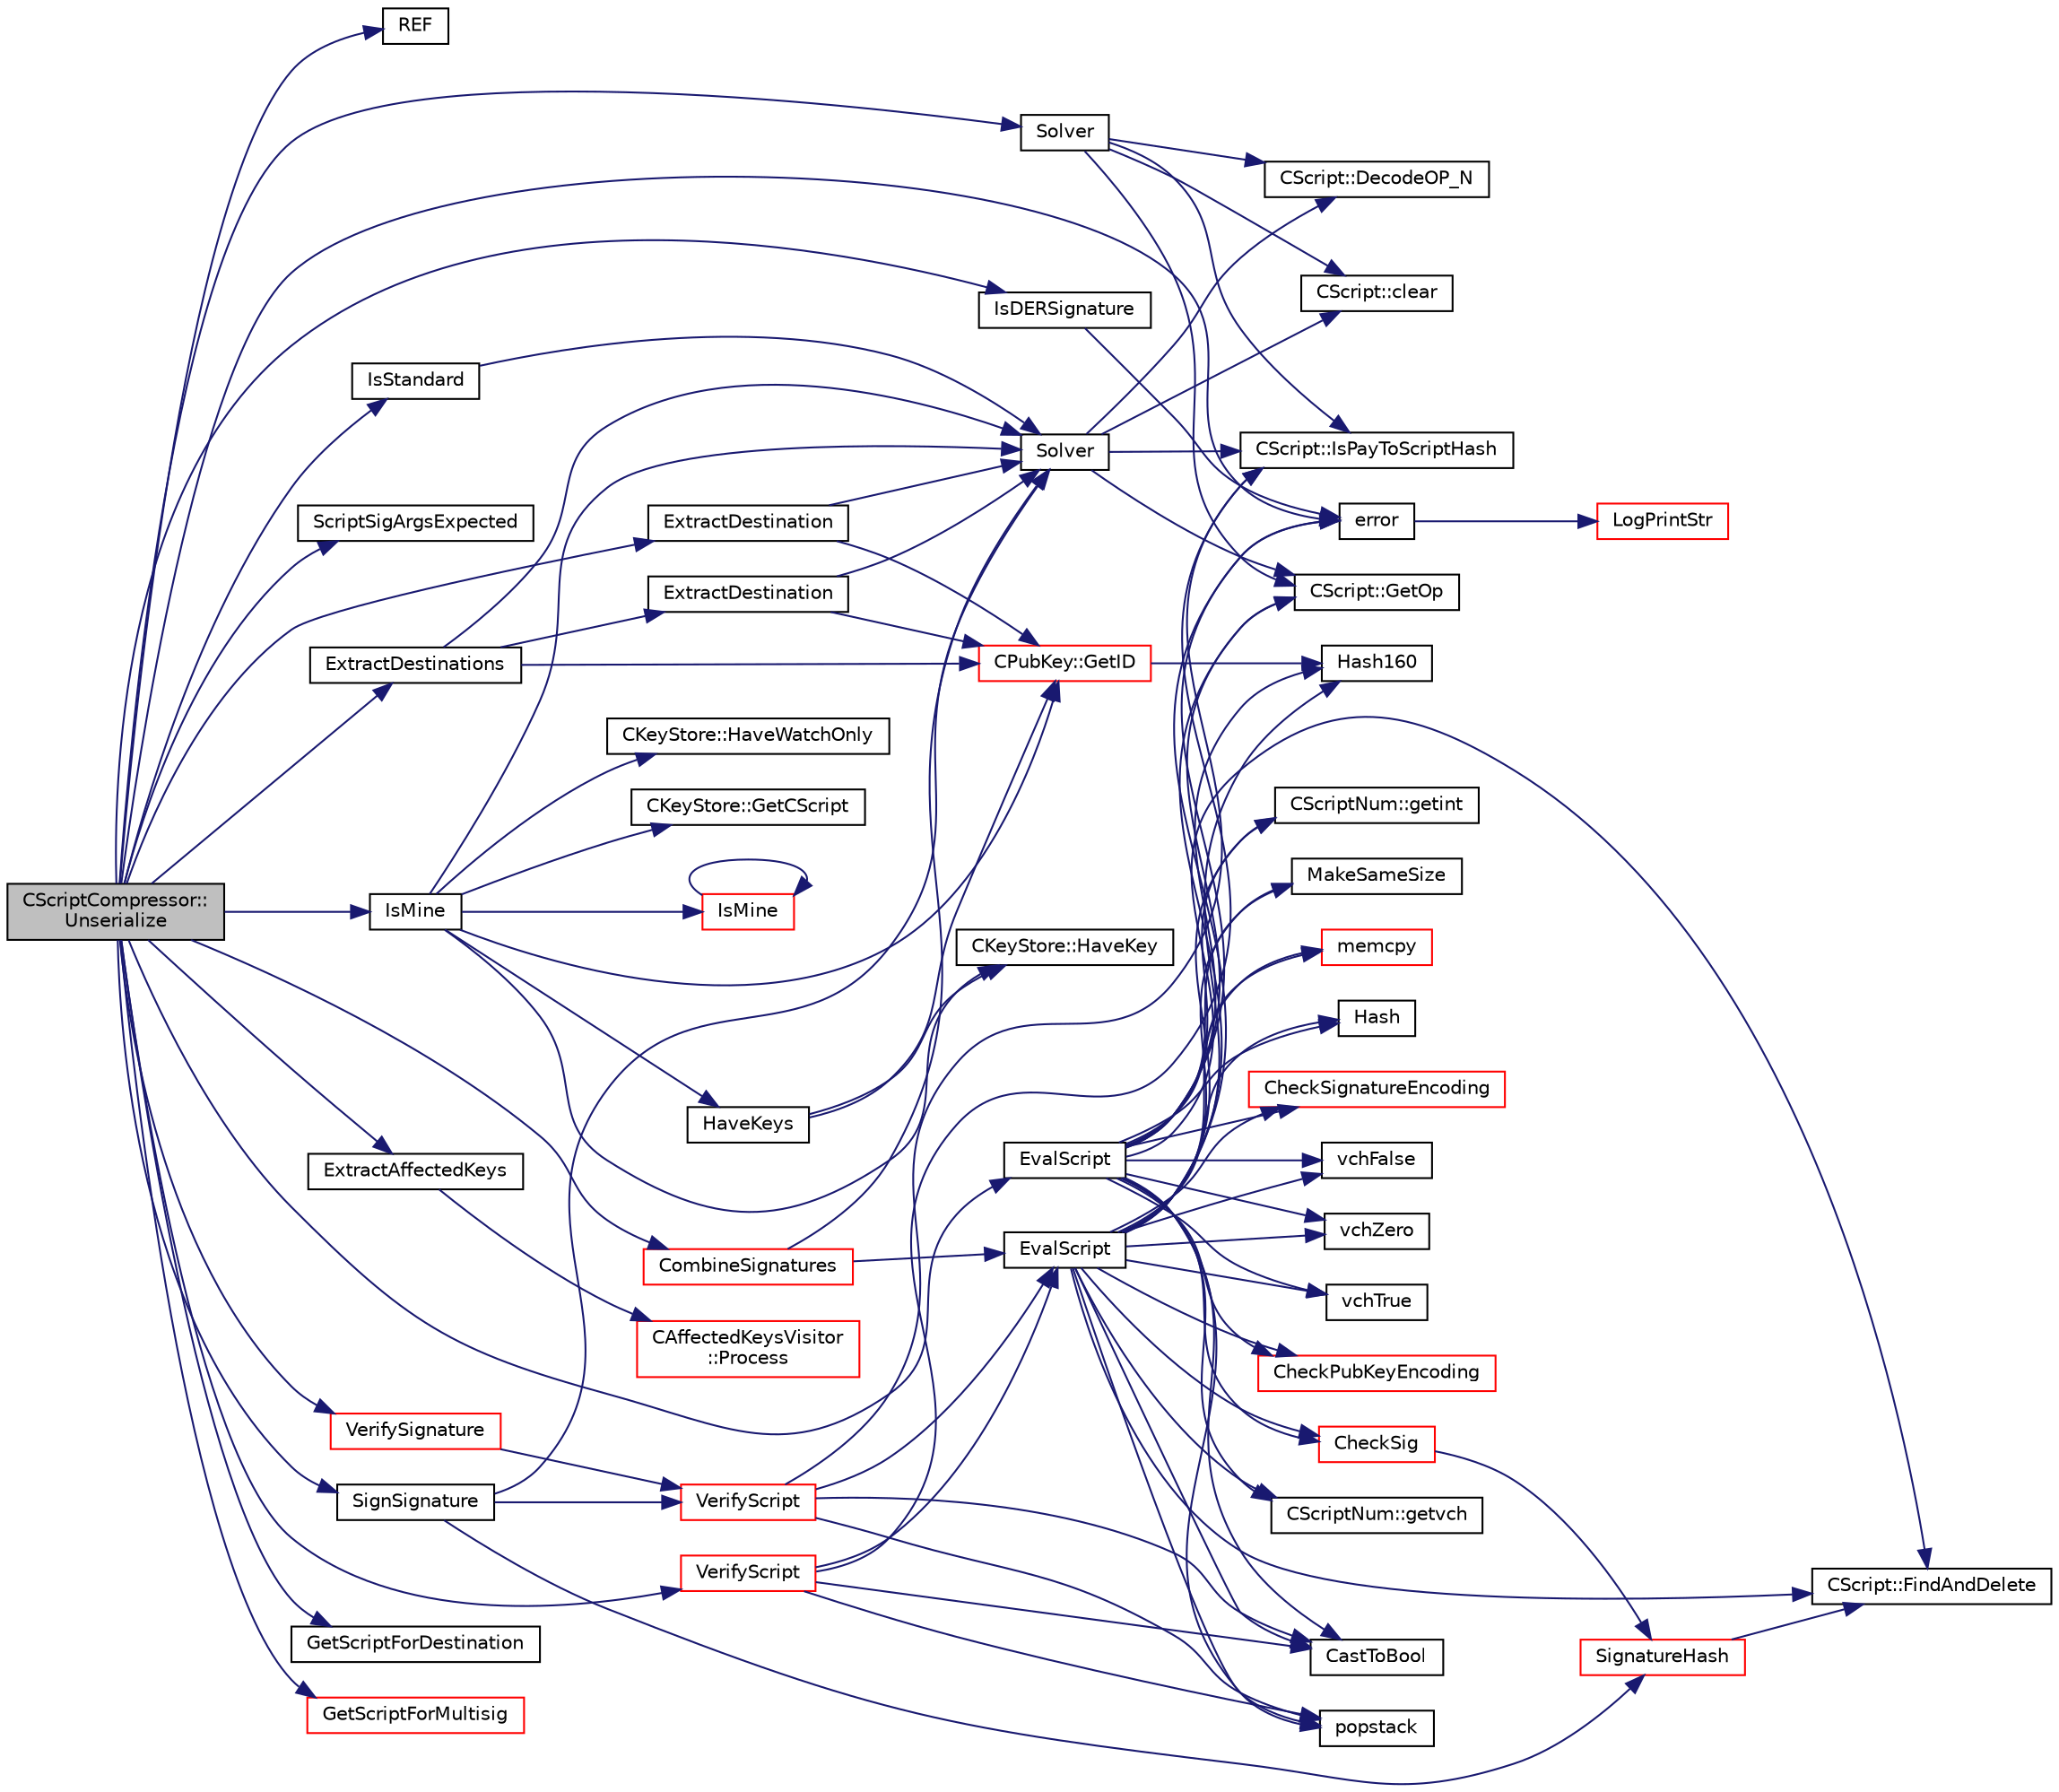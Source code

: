 digraph "CScriptCompressor::Unserialize"
{
  edge [fontname="Helvetica",fontsize="10",labelfontname="Helvetica",labelfontsize="10"];
  node [fontname="Helvetica",fontsize="10",shape=record];
  rankdir="LR";
  Node67 [label="CScriptCompressor::\lUnserialize",height=0.2,width=0.4,color="black", fillcolor="grey75", style="filled", fontcolor="black"];
  Node67 -> Node68 [color="midnightblue",fontsize="10",style="solid",fontname="Helvetica"];
  Node68 [label="REF",height=0.2,width=0.4,color="black", fillcolor="white", style="filled",URL="$df/d9d/serialize_8h.html#abd1caa7e45d4ba31b7dfdda9949c3b05"];
  Node67 -> Node69 [color="midnightblue",fontsize="10",style="solid",fontname="Helvetica"];
  Node69 [label="IsDERSignature",height=0.2,width=0.4,color="black", fillcolor="white", style="filled",URL="$de/d7f/script_8h.html#a9c824d9904c841488a8f825d1ec53ffc"];
  Node69 -> Node70 [color="midnightblue",fontsize="10",style="solid",fontname="Helvetica"];
  Node70 [label="error",height=0.2,width=0.4,color="black", fillcolor="white", style="filled",URL="$d8/d3c/util_8h.html#af8985880cf4ef26df0a5aa2ffcb76662"];
  Node70 -> Node71 [color="midnightblue",fontsize="10",style="solid",fontname="Helvetica"];
  Node71 [label="LogPrintStr",height=0.2,width=0.4,color="red", fillcolor="white", style="filled",URL="$d8/d3c/util_8h.html#afd4c3002b2797c0560adddb6af3ca1da"];
  Node67 -> Node80 [color="midnightblue",fontsize="10",style="solid",fontname="Helvetica"];
  Node80 [label="EvalScript",height=0.2,width=0.4,color="black", fillcolor="white", style="filled",URL="$de/d7f/script_8h.html#a7f55c113b0164f50f214d94996b6b02a"];
  Node80 -> Node81 [color="midnightblue",fontsize="10",style="solid",fontname="Helvetica"];
  Node81 [label="vchFalse",height=0.2,width=0.4,color="black", fillcolor="white", style="filled",URL="$dd/d0f/script_8cpp.html#a6a72ce5c3d29330e70b69f5964aef752"];
  Node80 -> Node82 [color="midnightblue",fontsize="10",style="solid",fontname="Helvetica"];
  Node82 [label="vchZero",height=0.2,width=0.4,color="black", fillcolor="white", style="filled",URL="$dd/d0f/script_8cpp.html#a53582f03e92e860d973791d31b683cbe"];
  Node80 -> Node83 [color="midnightblue",fontsize="10",style="solid",fontname="Helvetica"];
  Node83 [label="vchTrue",height=0.2,width=0.4,color="black", fillcolor="white", style="filled",URL="$dd/d0f/script_8cpp.html#a498c11ff9400e1e200522482a60114b9"];
  Node80 -> Node84 [color="midnightblue",fontsize="10",style="solid",fontname="Helvetica"];
  Node84 [label="CScript::GetOp",height=0.2,width=0.4,color="black", fillcolor="white", style="filled",URL="$d9/d4b/class_c_script.html#a94635ed93d8d244ec3acfa83f9ecfe5f"];
  Node80 -> Node85 [color="midnightblue",fontsize="10",style="solid",fontname="Helvetica"];
  Node85 [label="CScriptNum::getvch",height=0.2,width=0.4,color="black", fillcolor="white", style="filled",URL="$d8/d95/class_c_script_num.html#af1684eeaa754266aa5bd4fc5f14c6991"];
  Node80 -> Node86 [color="midnightblue",fontsize="10",style="solid",fontname="Helvetica"];
  Node86 [label="CastToBool",height=0.2,width=0.4,color="black", fillcolor="white", style="filled",URL="$dd/d0f/script_8cpp.html#a43bc2157638b796f2e3144963e00db34"];
  Node80 -> Node87 [color="midnightblue",fontsize="10",style="solid",fontname="Helvetica"];
  Node87 [label="popstack",height=0.2,width=0.4,color="black", fillcolor="white", style="filled",URL="$dd/d0f/script_8cpp.html#a8a6c5e60bc410bea032ace92ff6461ee"];
  Node80 -> Node88 [color="midnightblue",fontsize="10",style="solid",fontname="Helvetica"];
  Node88 [label="CScriptNum::getint",height=0.2,width=0.4,color="black", fillcolor="white", style="filled",URL="$d8/d95/class_c_script_num.html#ae205465ff5e3cfef3f2f6d29d3ee250d"];
  Node80 -> Node89 [color="midnightblue",fontsize="10",style="solid",fontname="Helvetica"];
  Node89 [label="MakeSameSize",height=0.2,width=0.4,color="black", fillcolor="white", style="filled",URL="$dd/d0f/script_8cpp.html#aaf7ccd43a5a96642e2eea2f42333ea72"];
  Node80 -> Node90 [color="midnightblue",fontsize="10",style="solid",fontname="Helvetica"];
  Node90 [label="Hash160",height=0.2,width=0.4,color="black", fillcolor="white", style="filled",URL="$db/dfb/hash_8h.html#a4490f70ddae16e9e48460a0416a48a6b"];
  Node80 -> Node91 [color="midnightblue",fontsize="10",style="solid",fontname="Helvetica"];
  Node91 [label="memcpy",height=0.2,width=0.4,color="red", fillcolor="white", style="filled",URL="$d5/d9f/glibc__compat_8cpp.html#a0f46826ab0466591e136db24394923cf"];
  Node80 -> Node94 [color="midnightblue",fontsize="10",style="solid",fontname="Helvetica"];
  Node94 [label="Hash",height=0.2,width=0.4,color="black", fillcolor="white", style="filled",URL="$db/dfb/hash_8h.html#ab3f6c437460137530d86e09c2c102e99"];
  Node80 -> Node95 [color="midnightblue",fontsize="10",style="solid",fontname="Helvetica"];
  Node95 [label="CScript::FindAndDelete",height=0.2,width=0.4,color="black", fillcolor="white", style="filled",URL="$d9/d4b/class_c_script.html#aad6e9f84fe8aa2d27a979f1bc2732463"];
  Node80 -> Node96 [color="midnightblue",fontsize="10",style="solid",fontname="Helvetica"];
  Node96 [label="CheckSignatureEncoding",height=0.2,width=0.4,color="red", fillcolor="white", style="filled",URL="$dd/d0f/script_8cpp.html#a12d14b6b219e70fe8e9a34cf6ea29c7c"];
  Node80 -> Node110 [color="midnightblue",fontsize="10",style="solid",fontname="Helvetica"];
  Node110 [label="CheckPubKeyEncoding",height=0.2,width=0.4,color="red", fillcolor="white", style="filled",URL="$dd/d0f/script_8cpp.html#aec208a0fbaa42e181985417445545e4d"];
  Node80 -> Node112 [color="midnightblue",fontsize="10",style="solid",fontname="Helvetica"];
  Node112 [label="CheckSig",height=0.2,width=0.4,color="red", fillcolor="white", style="filled",URL="$dd/d0f/script_8cpp.html#af1a7eb0123f11ad1154249f4a4c1a9d1"];
  Node112 -> Node115 [color="midnightblue",fontsize="10",style="solid",fontname="Helvetica"];
  Node115 [label="SignatureHash",height=0.2,width=0.4,color="red", fillcolor="white", style="filled",URL="$dd/d0f/script_8cpp.html#a4086161bb714485e7e3662d9b0ceed7d"];
  Node115 -> Node95 [color="midnightblue",fontsize="10",style="solid",fontname="Helvetica"];
  Node80 -> Node70 [color="midnightblue",fontsize="10",style="solid",fontname="Helvetica"];
  Node67 -> Node70 [color="midnightblue",fontsize="10",style="solid",fontname="Helvetica"];
  Node67 -> Node143 [color="midnightblue",fontsize="10",style="solid",fontname="Helvetica"];
  Node143 [label="Solver",height=0.2,width=0.4,color="black", fillcolor="white", style="filled",URL="$de/d7f/script_8h.html#a81899059ee66f695aaf96a07d5e2ebdc"];
  Node143 -> Node144 [color="midnightblue",fontsize="10",style="solid",fontname="Helvetica"];
  Node144 [label="CScript::IsPayToScriptHash",height=0.2,width=0.4,color="black", fillcolor="white", style="filled",URL="$d9/d4b/class_c_script.html#a0c3729c606d318923dc06f95d85a0971"];
  Node143 -> Node145 [color="midnightblue",fontsize="10",style="solid",fontname="Helvetica"];
  Node145 [label="CScript::clear",height=0.2,width=0.4,color="black", fillcolor="white", style="filled",URL="$d9/d4b/class_c_script.html#a7b2baf842621f07c4939408acf63377c"];
  Node143 -> Node84 [color="midnightblue",fontsize="10",style="solid",fontname="Helvetica"];
  Node143 -> Node146 [color="midnightblue",fontsize="10",style="solid",fontname="Helvetica"];
  Node146 [label="CScript::DecodeOP_N",height=0.2,width=0.4,color="black", fillcolor="white", style="filled",URL="$d9/d4b/class_c_script.html#a7f975fca06b3e9a17da8ba23c7647e2e"];
  Node67 -> Node147 [color="midnightblue",fontsize="10",style="solid",fontname="Helvetica"];
  Node147 [label="ScriptSigArgsExpected",height=0.2,width=0.4,color="black", fillcolor="white", style="filled",URL="$de/d7f/script_8h.html#ab4cc63204abc3a5d815fedbfbfe0e5c2"];
  Node67 -> Node148 [color="midnightblue",fontsize="10",style="solid",fontname="Helvetica"];
  Node148 [label="IsStandard",height=0.2,width=0.4,color="black", fillcolor="white", style="filled",URL="$de/d7f/script_8h.html#abb2b48ecfd43dcb01e25d9d4c333a340"];
  Node148 -> Node149 [color="midnightblue",fontsize="10",style="solid",fontname="Helvetica"];
  Node149 [label="Solver",height=0.2,width=0.4,color="black", fillcolor="white", style="filled",URL="$dd/d0f/script_8cpp.html#a6ee6be50bff44464e905680c6fcee6dc"];
  Node149 -> Node144 [color="midnightblue",fontsize="10",style="solid",fontname="Helvetica"];
  Node149 -> Node145 [color="midnightblue",fontsize="10",style="solid",fontname="Helvetica"];
  Node149 -> Node84 [color="midnightblue",fontsize="10",style="solid",fontname="Helvetica"];
  Node149 -> Node146 [color="midnightblue",fontsize="10",style="solid",fontname="Helvetica"];
  Node67 -> Node150 [color="midnightblue",fontsize="10",style="solid",fontname="Helvetica"];
  Node150 [label="IsMine",height=0.2,width=0.4,color="black", fillcolor="white", style="filled",URL="$de/d7f/script_8h.html#ae1531a999ac1bfa59d70cfc984f1266b"];
  Node150 -> Node149 [color="midnightblue",fontsize="10",style="solid",fontname="Helvetica"];
  Node150 -> Node151 [color="midnightblue",fontsize="10",style="solid",fontname="Helvetica"];
  Node151 [label="CKeyStore::HaveWatchOnly",height=0.2,width=0.4,color="black", fillcolor="white", style="filled",URL="$d0/dc3/class_c_key_store.html#a15066cfd57feaffe0b9f4103c9311109"];
  Node150 -> Node152 [color="midnightblue",fontsize="10",style="solid",fontname="Helvetica"];
  Node152 [label="CPubKey::GetID",height=0.2,width=0.4,color="red", fillcolor="white", style="filled",URL="$da/d4e/class_c_pub_key.html#a2675f7e6f72eff68e7a5227289feb021"];
  Node152 -> Node90 [color="midnightblue",fontsize="10",style="solid",fontname="Helvetica"];
  Node150 -> Node154 [color="midnightblue",fontsize="10",style="solid",fontname="Helvetica"];
  Node154 [label="CKeyStore::HaveKey",height=0.2,width=0.4,color="black", fillcolor="white", style="filled",URL="$d0/dc3/class_c_key_store.html#a9398451d4270fae27b29f686a9d43a65"];
  Node150 -> Node155 [color="midnightblue",fontsize="10",style="solid",fontname="Helvetica"];
  Node155 [label="CKeyStore::GetCScript",height=0.2,width=0.4,color="black", fillcolor="white", style="filled",URL="$d0/dc3/class_c_key_store.html#ae6bf4dbeb0705e199250e48aa5d34264"];
  Node150 -> Node156 [color="midnightblue",fontsize="10",style="solid",fontname="Helvetica"];
  Node156 [label="IsMine",height=0.2,width=0.4,color="red", fillcolor="white", style="filled",URL="$dd/d0f/script_8cpp.html#adc59cf67d903c1ba1ef225561b85bfce"];
  Node156 -> Node156 [color="midnightblue",fontsize="10",style="solid",fontname="Helvetica"];
  Node150 -> Node158 [color="midnightblue",fontsize="10",style="solid",fontname="Helvetica"];
  Node158 [label="HaveKeys",height=0.2,width=0.4,color="black", fillcolor="white", style="filled",URL="$dd/d0f/script_8cpp.html#a825478fbb9e96130529467ab5e16047e"];
  Node158 -> Node152 [color="midnightblue",fontsize="10",style="solid",fontname="Helvetica"];
  Node158 -> Node154 [color="midnightblue",fontsize="10",style="solid",fontname="Helvetica"];
  Node67 -> Node159 [color="midnightblue",fontsize="10",style="solid",fontname="Helvetica"];
  Node159 [label="ExtractAffectedKeys",height=0.2,width=0.4,color="black", fillcolor="white", style="filled",URL="$de/d7f/script_8h.html#a6fdfbffeb1b228641e57ed316c0208cf"];
  Node159 -> Node160 [color="midnightblue",fontsize="10",style="solid",fontname="Helvetica"];
  Node160 [label="CAffectedKeysVisitor\l::Process",height=0.2,width=0.4,color="red", fillcolor="white", style="filled",URL="$d5/d8a/class_c_affected_keys_visitor.html#a749859ce2a826e2d60c8fe31685efae3"];
  Node67 -> Node163 [color="midnightblue",fontsize="10",style="solid",fontname="Helvetica"];
  Node163 [label="ExtractDestination",height=0.2,width=0.4,color="black", fillcolor="white", style="filled",URL="$de/d7f/script_8h.html#a951f7e601746ae076afdf3169ecca2fc"];
  Node163 -> Node149 [color="midnightblue",fontsize="10",style="solid",fontname="Helvetica"];
  Node163 -> Node152 [color="midnightblue",fontsize="10",style="solid",fontname="Helvetica"];
  Node67 -> Node164 [color="midnightblue",fontsize="10",style="solid",fontname="Helvetica"];
  Node164 [label="ExtractDestinations",height=0.2,width=0.4,color="black", fillcolor="white", style="filled",URL="$de/d7f/script_8h.html#a49e36ddce090cc66aba405c0755c8be7"];
  Node164 -> Node149 [color="midnightblue",fontsize="10",style="solid",fontname="Helvetica"];
  Node164 -> Node152 [color="midnightblue",fontsize="10",style="solid",fontname="Helvetica"];
  Node164 -> Node162 [color="midnightblue",fontsize="10",style="solid",fontname="Helvetica"];
  Node162 [label="ExtractDestination",height=0.2,width=0.4,color="black", fillcolor="white", style="filled",URL="$dd/d0f/script_8cpp.html#a951f7e601746ae076afdf3169ecca2fc"];
  Node162 -> Node149 [color="midnightblue",fontsize="10",style="solid",fontname="Helvetica"];
  Node162 -> Node152 [color="midnightblue",fontsize="10",style="solid",fontname="Helvetica"];
  Node67 -> Node165 [color="midnightblue",fontsize="10",style="solid",fontname="Helvetica"];
  Node165 [label="SignSignature",height=0.2,width=0.4,color="black", fillcolor="white", style="filled",URL="$de/d7f/script_8h.html#aca7dc730fd42e706b2c912ba32b65a36"];
  Node165 -> Node115 [color="midnightblue",fontsize="10",style="solid",fontname="Helvetica"];
  Node165 -> Node149 [color="midnightblue",fontsize="10",style="solid",fontname="Helvetica"];
  Node165 -> Node166 [color="midnightblue",fontsize="10",style="solid",fontname="Helvetica"];
  Node166 [label="VerifyScript",height=0.2,width=0.4,color="red", fillcolor="white", style="filled",URL="$dd/d0f/script_8cpp.html#a995f521b6ca4a8bfbd02d4cfe226feb6"];
  Node166 -> Node167 [color="midnightblue",fontsize="10",style="solid",fontname="Helvetica"];
  Node167 [label="EvalScript",height=0.2,width=0.4,color="black", fillcolor="white", style="filled",URL="$dd/d0f/script_8cpp.html#a06faacc17cea79366513c22361475a5a"];
  Node167 -> Node81 [color="midnightblue",fontsize="10",style="solid",fontname="Helvetica"];
  Node167 -> Node82 [color="midnightblue",fontsize="10",style="solid",fontname="Helvetica"];
  Node167 -> Node83 [color="midnightblue",fontsize="10",style="solid",fontname="Helvetica"];
  Node167 -> Node84 [color="midnightblue",fontsize="10",style="solid",fontname="Helvetica"];
  Node167 -> Node85 [color="midnightblue",fontsize="10",style="solid",fontname="Helvetica"];
  Node167 -> Node86 [color="midnightblue",fontsize="10",style="solid",fontname="Helvetica"];
  Node167 -> Node87 [color="midnightblue",fontsize="10",style="solid",fontname="Helvetica"];
  Node167 -> Node88 [color="midnightblue",fontsize="10",style="solid",fontname="Helvetica"];
  Node167 -> Node89 [color="midnightblue",fontsize="10",style="solid",fontname="Helvetica"];
  Node167 -> Node90 [color="midnightblue",fontsize="10",style="solid",fontname="Helvetica"];
  Node167 -> Node91 [color="midnightblue",fontsize="10",style="solid",fontname="Helvetica"];
  Node167 -> Node94 [color="midnightblue",fontsize="10",style="solid",fontname="Helvetica"];
  Node167 -> Node95 [color="midnightblue",fontsize="10",style="solid",fontname="Helvetica"];
  Node167 -> Node96 [color="midnightblue",fontsize="10",style="solid",fontname="Helvetica"];
  Node167 -> Node110 [color="midnightblue",fontsize="10",style="solid",fontname="Helvetica"];
  Node167 -> Node112 [color="midnightblue",fontsize="10",style="solid",fontname="Helvetica"];
  Node167 -> Node70 [color="midnightblue",fontsize="10",style="solid",fontname="Helvetica"];
  Node166 -> Node86 [color="midnightblue",fontsize="10",style="solid",fontname="Helvetica"];
  Node166 -> Node144 [color="midnightblue",fontsize="10",style="solid",fontname="Helvetica"];
  Node166 -> Node87 [color="midnightblue",fontsize="10",style="solid",fontname="Helvetica"];
  Node67 -> Node169 [color="midnightblue",fontsize="10",style="solid",fontname="Helvetica"];
  Node169 [label="VerifyScript",height=0.2,width=0.4,color="red", fillcolor="white", style="filled",URL="$de/d7f/script_8h.html#a995f521b6ca4a8bfbd02d4cfe226feb6"];
  Node169 -> Node167 [color="midnightblue",fontsize="10",style="solid",fontname="Helvetica"];
  Node169 -> Node86 [color="midnightblue",fontsize="10",style="solid",fontname="Helvetica"];
  Node169 -> Node144 [color="midnightblue",fontsize="10",style="solid",fontname="Helvetica"];
  Node169 -> Node87 [color="midnightblue",fontsize="10",style="solid",fontname="Helvetica"];
  Node67 -> Node170 [color="midnightblue",fontsize="10",style="solid",fontname="Helvetica"];
  Node170 [label="VerifySignature",height=0.2,width=0.4,color="red", fillcolor="white", style="filled",URL="$de/d7f/script_8h.html#a3bebacccf5ed6d80e80889b65830f893"];
  Node170 -> Node166 [color="midnightblue",fontsize="10",style="solid",fontname="Helvetica"];
  Node67 -> Node173 [color="midnightblue",fontsize="10",style="solid",fontname="Helvetica"];
  Node173 [label="CombineSignatures",height=0.2,width=0.4,color="red", fillcolor="white", style="filled",URL="$de/d7f/script_8h.html#af2e061fe8f5ec7708f28db4628ff5c10"];
  Node173 -> Node149 [color="midnightblue",fontsize="10",style="solid",fontname="Helvetica"];
  Node173 -> Node167 [color="midnightblue",fontsize="10",style="solid",fontname="Helvetica"];
  Node67 -> Node177 [color="midnightblue",fontsize="10",style="solid",fontname="Helvetica"];
  Node177 [label="GetScriptForDestination",height=0.2,width=0.4,color="black", fillcolor="white", style="filled",URL="$de/d7f/script_8h.html#ae40f28d3b46c21033f6ee1f1200d0321"];
  Node67 -> Node178 [color="midnightblue",fontsize="10",style="solid",fontname="Helvetica"];
  Node178 [label="GetScriptForMultisig",height=0.2,width=0.4,color="red", fillcolor="white", style="filled",URL="$de/d7f/script_8h.html#a7030aee2e7c653ebc11b77dab70b09f1"];
}
